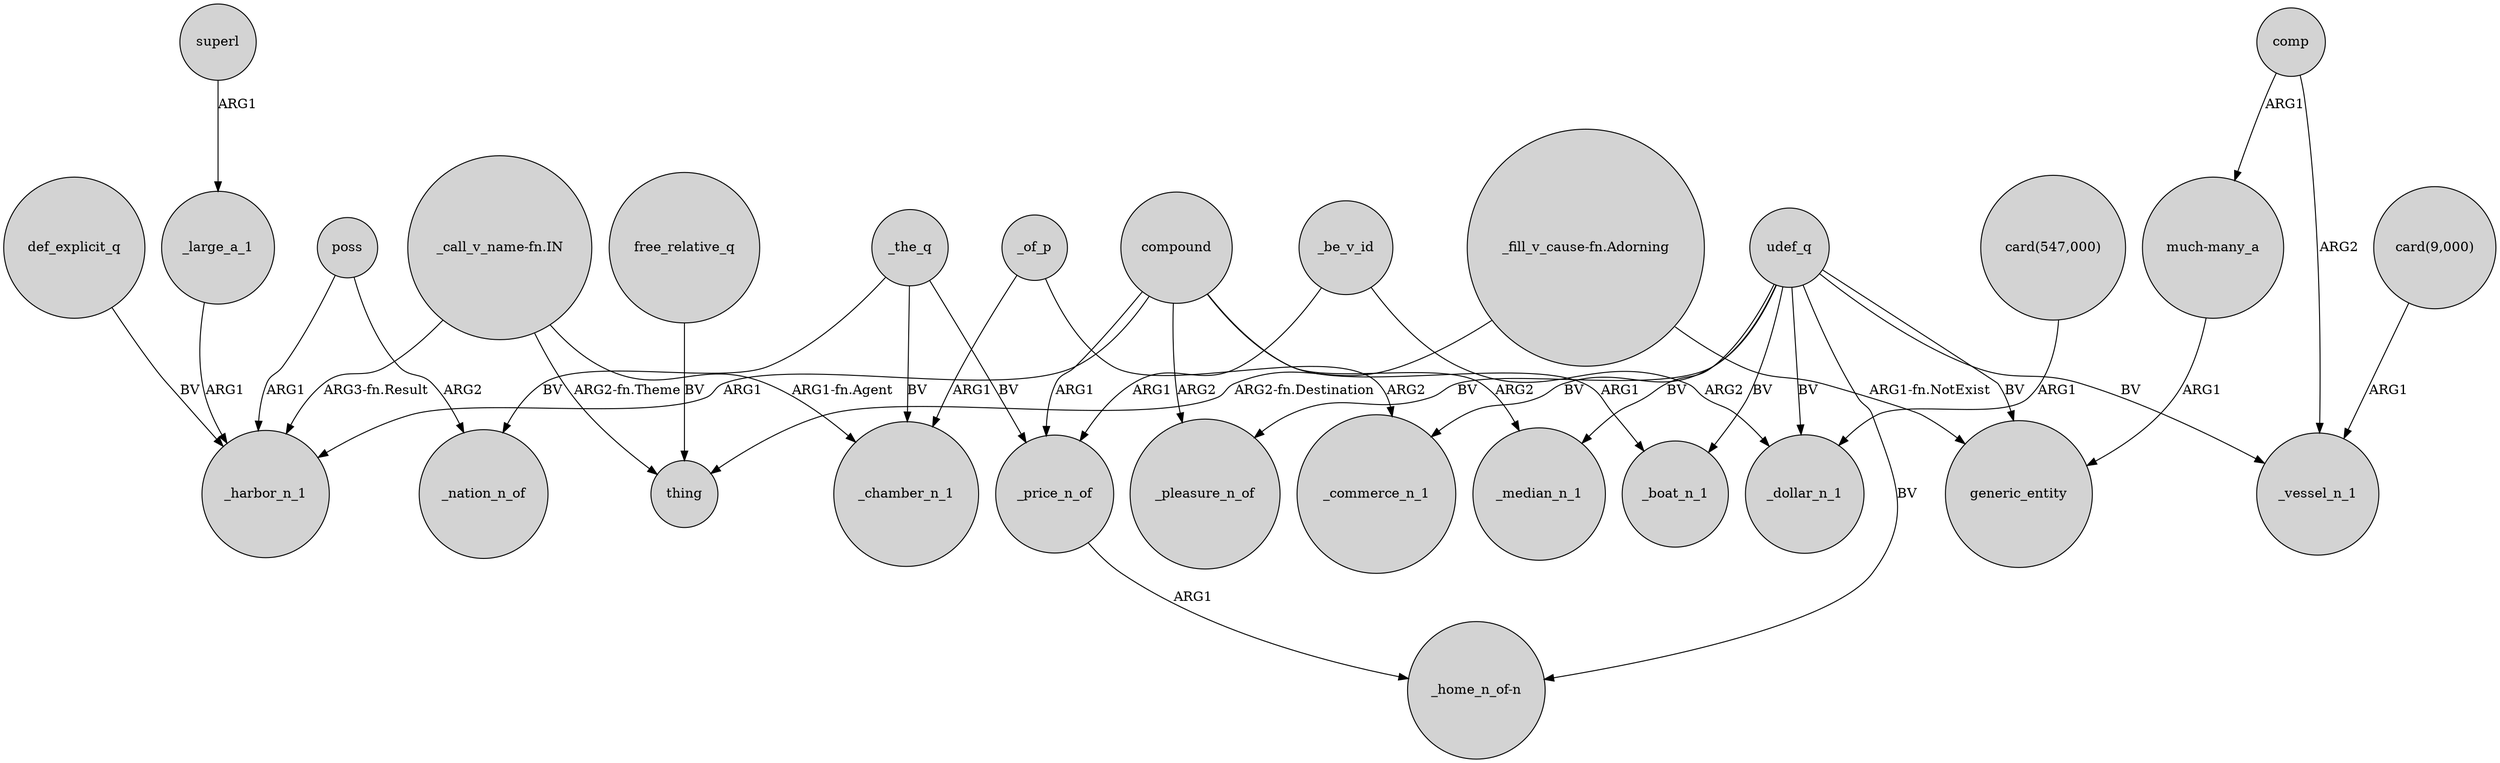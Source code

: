 digraph {
	node [shape=circle style=filled]
	superl -> _large_a_1 [label=ARG1]
	"_call_v_name-fn.IN" -> _harbor_n_1 [label="ARG3-fn.Result"]
	def_explicit_q -> _harbor_n_1 [label=BV]
	udef_q -> generic_entity [label=BV]
	"_call_v_name-fn.IN" -> thing [label="ARG2-fn.Theme"]
	_be_v_id -> _price_n_of [label=ARG1]
	"much-many_a" -> generic_entity [label=ARG1]
	"_fill_v_cause-fn.Adorning" -> generic_entity [label="ARG1-fn.NotExist"]
	compound -> _median_n_1 [label=ARG2]
	udef_q -> _median_n_1 [label=BV]
	udef_q -> "_home_n_of-n" [label=BV]
	"card(547,000)" -> _dollar_n_1 [label=ARG1]
	_the_q -> _price_n_of [label=BV]
	udef_q -> _commerce_n_1 [label=BV]
	_the_q -> _chamber_n_1 [label=BV]
	"_call_v_name-fn.IN" -> _chamber_n_1 [label="ARG1-fn.Agent"]
	compound -> _pleasure_n_of [label=ARG2]
	_be_v_id -> _dollar_n_1 [label=ARG2]
	_large_a_1 -> _harbor_n_1 [label=ARG1]
	_of_p -> _chamber_n_1 [label=ARG1]
	comp -> "much-many_a" [label=ARG1]
	_the_q -> _nation_n_of [label=BV]
	compound -> _boat_n_1 [label=ARG1]
	free_relative_q -> thing [label=BV]
	_price_n_of -> "_home_n_of-n" [label=ARG1]
	poss -> _harbor_n_1 [label=ARG1]
	udef_q -> _boat_n_1 [label=BV]
	poss -> _nation_n_of [label=ARG2]
	udef_q -> _pleasure_n_of [label=BV]
	"_fill_v_cause-fn.Adorning" -> thing [label="ARG2-fn.Destination"]
	compound -> _harbor_n_1 [label=ARG1]
	"card(9,000)" -> _vessel_n_1 [label=ARG1]
	_of_p -> _commerce_n_1 [label=ARG2]
	comp -> _vessel_n_1 [label=ARG2]
	compound -> _price_n_of [label=ARG1]
	udef_q -> _vessel_n_1 [label=BV]
	udef_q -> _dollar_n_1 [label=BV]
}

